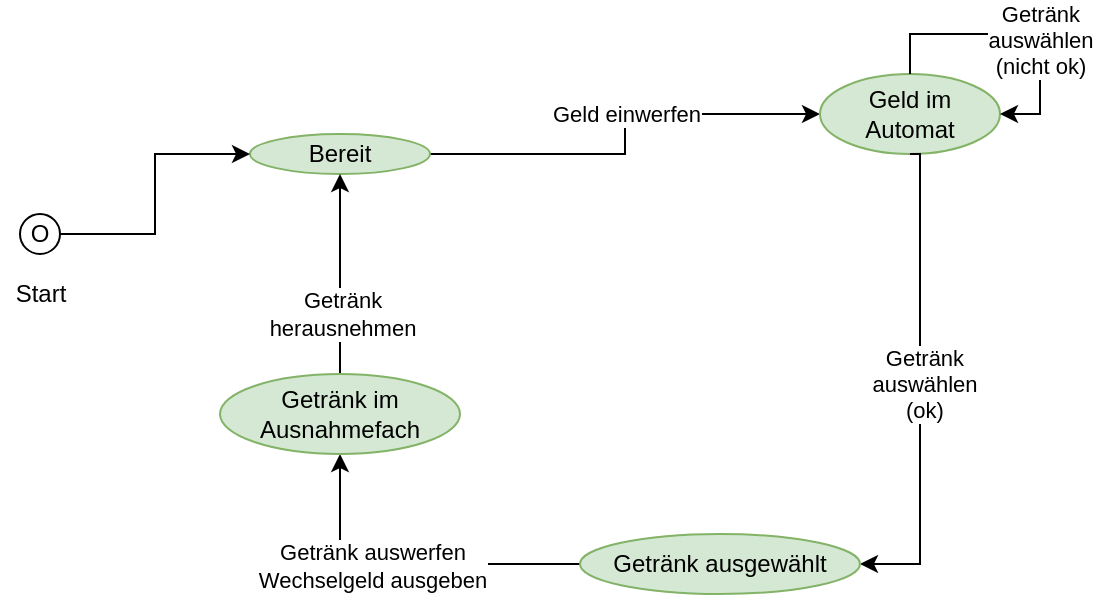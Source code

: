 <mxfile version="16.6.6" type="device"><diagram id="qjF69wFQ50koJlIrtIun" name="Page-1"><mxGraphModel dx="658" dy="382" grid="1" gridSize="10" guides="1" tooltips="1" connect="1" arrows="1" fold="1" page="1" pageScale="1" pageWidth="850" pageHeight="1100" math="0" shadow="0"><root><mxCell id="0"/><mxCell id="1" parent="0"/><mxCell id="sHlfRG-b1MO5WfeG_3F1-4" style="edgeStyle=orthogonalEdgeStyle;rounded=0;orthogonalLoop=1;jettySize=auto;html=1;entryX=0;entryY=0.5;entryDx=0;entryDy=0;" edge="1" parent="1" source="sHlfRG-b1MO5WfeG_3F1-1" target="sHlfRG-b1MO5WfeG_3F1-2"><mxGeometry relative="1" as="geometry"/></mxCell><mxCell id="sHlfRG-b1MO5WfeG_3F1-5" value="Geld einwerfen" style="edgeLabel;html=1;align=center;verticalAlign=middle;resizable=0;points=[];" vertex="1" connectable="0" parent="sHlfRG-b1MO5WfeG_3F1-4"><mxGeometry x="0.093" relative="1" as="geometry"><mxPoint as="offset"/></mxGeometry></mxCell><mxCell id="sHlfRG-b1MO5WfeG_3F1-1" value="Bereit" style="ellipse;whiteSpace=wrap;html=1;fillColor=#d5e8d4;strokeColor=#82b366;" vertex="1" parent="1"><mxGeometry x="205" y="150" width="90" height="20" as="geometry"/></mxCell><mxCell id="sHlfRG-b1MO5WfeG_3F1-2" value="Geld im Automat" style="ellipse;whiteSpace=wrap;html=1;fillColor=#d5e8d4;strokeColor=#82b366;" vertex="1" parent="1"><mxGeometry x="490" y="120" width="90" height="40" as="geometry"/></mxCell><mxCell id="sHlfRG-b1MO5WfeG_3F1-12" style="edgeStyle=orthogonalEdgeStyle;rounded=0;orthogonalLoop=1;jettySize=auto;html=1;entryX=1;entryY=0.5;entryDx=0;entryDy=0;exitX=0.5;exitY=1;exitDx=0;exitDy=0;" edge="1" parent="1" source="sHlfRG-b1MO5WfeG_3F1-2" target="sHlfRG-b1MO5WfeG_3F1-11"><mxGeometry relative="1" as="geometry"><mxPoint x="540" y="289.93" as="sourcePoint"/><Array as="points"><mxPoint x="540" y="160"/><mxPoint x="540" y="365"/></Array></mxGeometry></mxCell><mxCell id="sHlfRG-b1MO5WfeG_3F1-13" value="Getränk&lt;br&gt;auswählen&lt;br&gt;(ok)" style="edgeLabel;html=1;align=center;verticalAlign=middle;resizable=0;points=[];" vertex="1" connectable="0" parent="sHlfRG-b1MO5WfeG_3F1-12"><mxGeometry x="0.022" y="-2" relative="1" as="geometry"><mxPoint x="4" y="-3" as="offset"/></mxGeometry></mxCell><mxCell id="sHlfRG-b1MO5WfeG_3F1-15" style="edgeStyle=orthogonalEdgeStyle;rounded=0;orthogonalLoop=1;jettySize=auto;html=1;entryX=0.5;entryY=1;entryDx=0;entryDy=0;" edge="1" parent="1" source="sHlfRG-b1MO5WfeG_3F1-11" target="sHlfRG-b1MO5WfeG_3F1-14"><mxGeometry relative="1" as="geometry"/></mxCell><mxCell id="sHlfRG-b1MO5WfeG_3F1-16" value="Getränk auswerfen&lt;br&gt;Wechselgeld ausgeben" style="edgeLabel;html=1;align=center;verticalAlign=middle;resizable=0;points=[];" vertex="1" connectable="0" parent="sHlfRG-b1MO5WfeG_3F1-15"><mxGeometry x="0.191" y="1" relative="1" as="geometry"><mxPoint as="offset"/></mxGeometry></mxCell><mxCell id="sHlfRG-b1MO5WfeG_3F1-11" value="Getränk ausgewählt" style="ellipse;whiteSpace=wrap;html=1;fillColor=#d5e8d4;strokeColor=#82b366;" vertex="1" parent="1"><mxGeometry x="370" y="350" width="140" height="30" as="geometry"/></mxCell><mxCell id="sHlfRG-b1MO5WfeG_3F1-17" style="edgeStyle=orthogonalEdgeStyle;rounded=0;orthogonalLoop=1;jettySize=auto;html=1;entryX=0.5;entryY=1;entryDx=0;entryDy=0;" edge="1" parent="1" source="sHlfRG-b1MO5WfeG_3F1-14" target="sHlfRG-b1MO5WfeG_3F1-1"><mxGeometry relative="1" as="geometry"/></mxCell><mxCell id="sHlfRG-b1MO5WfeG_3F1-18" value="Getränk&lt;br&gt;herausnehmen" style="edgeLabel;html=1;align=center;verticalAlign=middle;resizable=0;points=[];" vertex="1" connectable="0" parent="sHlfRG-b1MO5WfeG_3F1-17"><mxGeometry x="-0.371" y="-1" relative="1" as="geometry"><mxPoint y="1" as="offset"/></mxGeometry></mxCell><mxCell id="sHlfRG-b1MO5WfeG_3F1-14" value="Getränk im Ausnahmefach" style="ellipse;whiteSpace=wrap;html=1;fillColor=#d5e8d4;strokeColor=#82b366;" vertex="1" parent="1"><mxGeometry x="190" y="270" width="120" height="40" as="geometry"/></mxCell><mxCell id="sHlfRG-b1MO5WfeG_3F1-20" style="edgeStyle=orthogonalEdgeStyle;rounded=0;orthogonalLoop=1;jettySize=auto;html=1;entryX=0;entryY=0.5;entryDx=0;entryDy=0;" edge="1" parent="1" source="sHlfRG-b1MO5WfeG_3F1-19" target="sHlfRG-b1MO5WfeG_3F1-1"><mxGeometry relative="1" as="geometry"/></mxCell><mxCell id="sHlfRG-b1MO5WfeG_3F1-19" value="O" style="ellipse;whiteSpace=wrap;html=1;" vertex="1" parent="1"><mxGeometry x="90" y="190" width="20" height="20" as="geometry"/></mxCell><mxCell id="sHlfRG-b1MO5WfeG_3F1-21" value="Start" style="text;html=1;align=center;verticalAlign=middle;resizable=0;points=[];autosize=1;strokeColor=none;fillColor=none;" vertex="1" parent="1"><mxGeometry x="80" y="220" width="40" height="20" as="geometry"/></mxCell><mxCell id="sHlfRG-b1MO5WfeG_3F1-22" style="edgeStyle=orthogonalEdgeStyle;rounded=0;orthogonalLoop=1;jettySize=auto;html=1;entryX=1;entryY=0.5;entryDx=0;entryDy=0;" edge="1" parent="1" source="sHlfRG-b1MO5WfeG_3F1-2" target="sHlfRG-b1MO5WfeG_3F1-2"><mxGeometry relative="1" as="geometry"/></mxCell><mxCell id="sHlfRG-b1MO5WfeG_3F1-23" value="Getränk&lt;br&gt;auswählen&lt;br&gt;(nicht ok)" style="edgeLabel;html=1;align=center;verticalAlign=middle;resizable=0;points=[];" vertex="1" connectable="0" parent="sHlfRG-b1MO5WfeG_3F1-22"><mxGeometry x="0.217" relative="1" as="geometry"><mxPoint as="offset"/></mxGeometry></mxCell></root></mxGraphModel></diagram></mxfile>